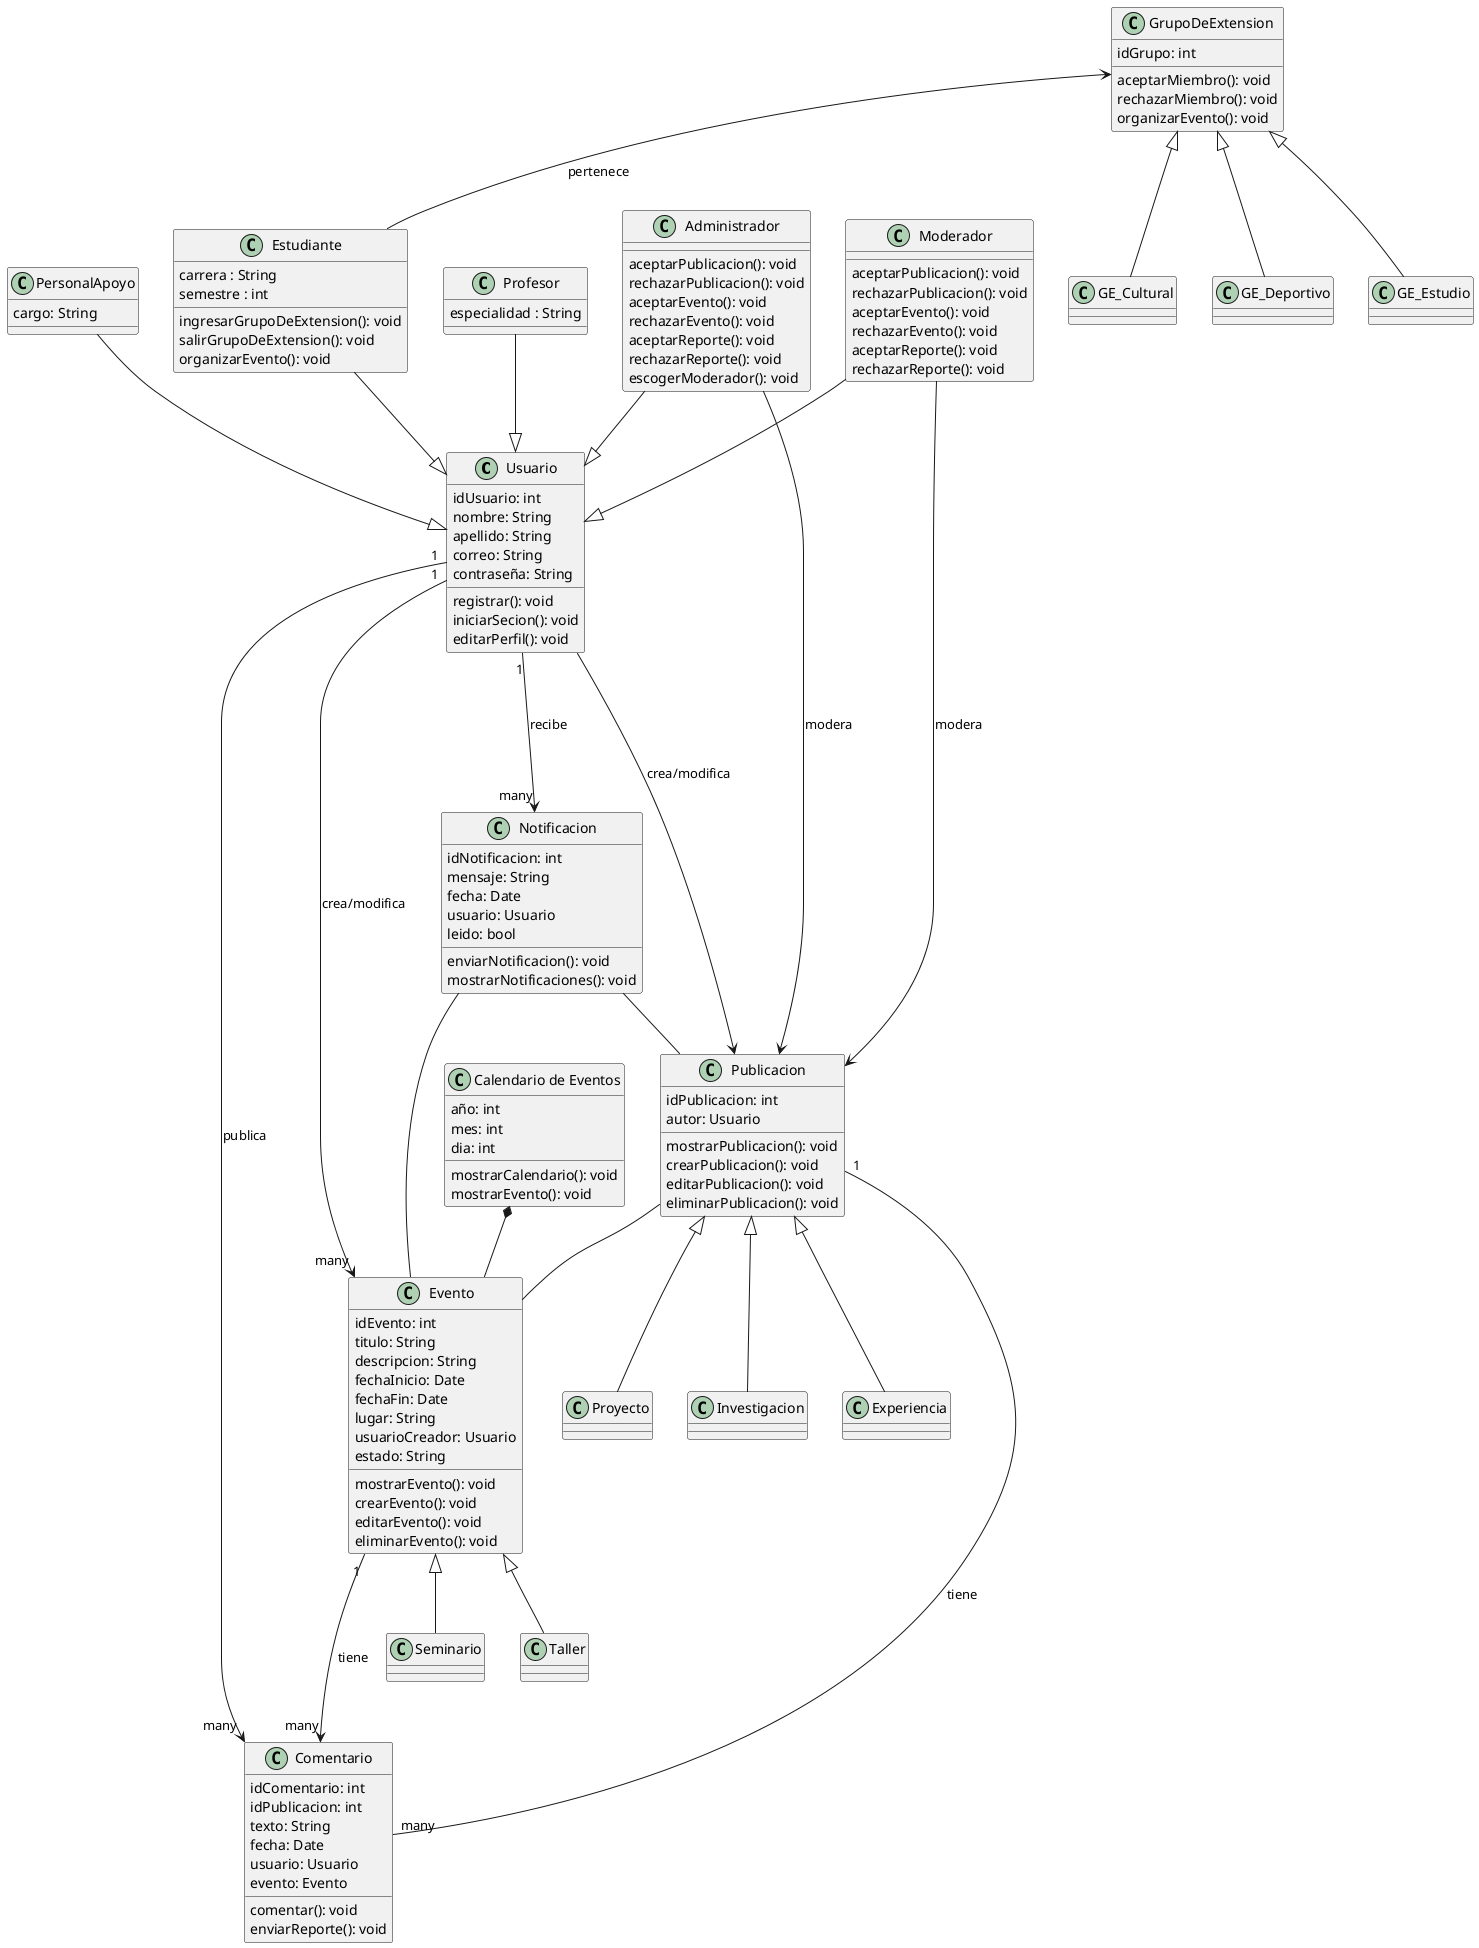 @startuml r12
/'
Crear el diagrama de clases y de paquete del modelo de análisis del proyecto.

Revisar todas las clases involucradas en las distintas realizaciones de los casos de uso hechas en el reto 11, y buscar sus atributos y métodos, luego crear un diagrama único donde se vean las clases, sus atributos, métodos y relaciones, revise que la guía de estilo de los nombres y las métricas de tamaño se cumplan.

Luego, estudie cuál es la mejor manera de empaquetar estas clases, estudie si esos paquetes son altamente cohesivos, luego cree un diagrama de paquetes y analice si la arquitectura generada esta poco acoplada y no hay presencia de ciclos, de encontrar un problema estudie como mejorarlo y cambie sus paquetes.

Entregar el diagrama de clases y el diagrama de paquete del proyecto.
'/

Usuario "1" ---> "many" Evento : crea/modifica
Usuario "1" ---> "many" Comentario : publica
Usuario "1" ---> "many" Notificacion : recibe

Profesor --|> Usuario
Estudiante --|> Usuario
PersonalApoyo --|> Usuario
Administrador --|> Usuario
Moderador --|> Usuario
Administrador --> Publicacion : modera
Moderador --> Publicacion : modera

GrupoDeExtension <-- Estudiante : pertenece

GrupoDeExtension <|-- GE_Cultural
GrupoDeExtension <|-- GE_Deportivo
GrupoDeExtension <|-- GE_Estudio

Publicacion -- Evento
Publicacion <-- Usuario : crea/modifica
Publicacion "1" -- "many" Comentario : tiene

Publicacion <|-- Proyecto
Publicacion <|-- Investigacion
Publicacion <|-- Experiencia

Evento <|-- Seminario
Evento <|-- Taller

Evento "1" ---> "many" Comentario : tiene
Calendario *-- Evento

Notificacion -- Evento
Notificacion -- Publicacion 

class Usuario {
    idUsuario: int
    nombre: String
    apellido: String
    correo: String
    contraseña: String

    registrar(): void
    iniciarSecion(): void
    editarPerfil(): void  
}

class Profesor {
    especialidad : String
  }
class Estudiante {
    carrera : String
    semestre : int

    ingresarGrupoDeExtension(): void
    salirGrupoDeExtension(): void
    organizarEvento(): void
}
class PersonalApoyo {
    cargo: String 
}
class Administrador{
    aceptarPublicacion(): void
    rechazarPublicacion(): void
    aceptarEvento(): void
    rechazarEvento(): void
    aceptarReporte(): void
    rechazarReporte(): void
    escogerModerador(): void
}
class Moderador {
    aceptarPublicacion(): void
    rechazarPublicacion(): void
    aceptarEvento(): void
    rechazarEvento(): void
    aceptarReporte(): void
    rechazarReporte(): void
}

class GrupoDeExtension {
    idGrupo: int

    aceptarMiembro(): void
    rechazarMiembro(): void
    organizarEvento(): void
}
class GE_Deportivo
class GE_Cultural
class GE_Estudio

class Publicacion {
    idPublicacion: int
    autor: Usuario

    mostrarPublicacion(): void
    crearPublicacion(): void
    editarPublicacion(): void
    eliminarPublicacion(): void
}
class Proyecto
class Investigacion
class Experiencia

class "Calendario de Eventos" as Calendario {
    año: int
    mes: int 
    dia: int 

    mostrarCalendario(): void
    mostrarEvento(): void
}

class Evento {
    idEvento: int
    titulo: String
    descripcion: String
    fechaInicio: Date
    fechaFin: Date
    lugar: String
    usuarioCreador: Usuario
    estado: String

    mostrarEvento(): void
    crearEvento(): void
    editarEvento(): void
    eliminarEvento(): void
  }
class Seminario 
class Taller

class Comentario {
    idComentario: int
    idPublicacion: int
    texto: String
    fecha: Date
    usuario: Usuario
    evento: Evento

    comentar(): void 
    enviarReporte(): void
  }

class Notificacion {
    idNotificacion: int
    mensaje: String
    fecha: Date
    usuario: Usuario
    leido: bool

    enviarNotificacion(): void 
    mostrarNotificaciones(): void
  }

@enduml